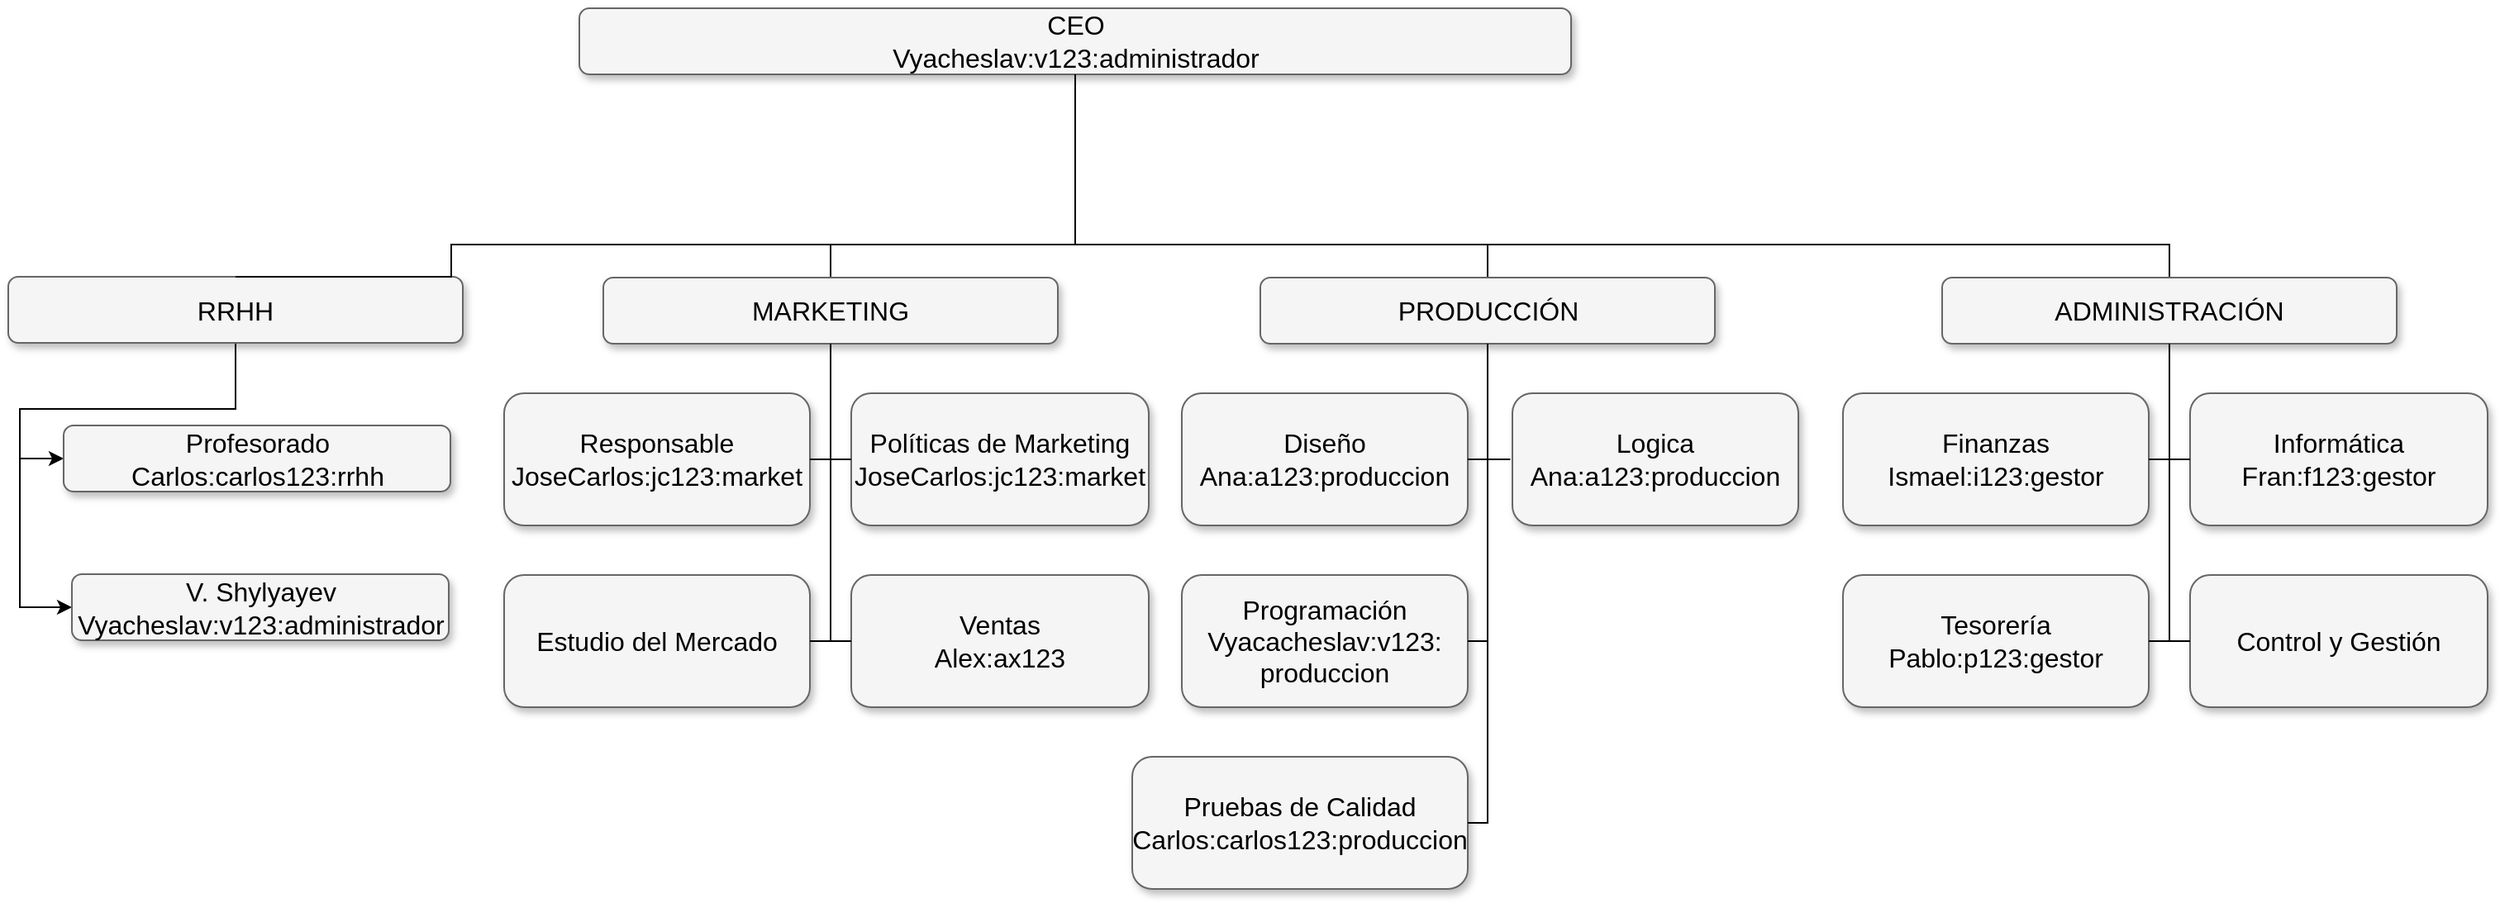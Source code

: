 <mxfile version="12.2.6" pages="1"><diagram name="Page-1" id="97916047-d0de-89f5-080d-49f4d83e522f"><mxGraphModel dx="1184" dy="562" grid="1" gridSize="10" guides="1" tooltips="1" connect="1" arrows="1" fold="1" page="1" pageScale="1.5" pageWidth="1169" pageHeight="827" background="#ffffff" math="0" shadow="0"><root><mxCell id="0"/><mxCell id="1" parent="0"/><mxCell id="TiAMKSliTYbPWAAz6JeO-139" style="edgeStyle=elbowEdgeStyle;rounded=0;jumpSize=1;orthogonalLoop=1;jettySize=auto;elbow=vertical;html=1;exitX=0.5;exitY=1;exitDx=0;exitDy=0;entryX=0.5;entryY=0;entryDx=0;entryDy=0;strokeColor=#000000;fillColor=#FFF;fontSize=12;fontColor=#000000;endArrow=none;endFill=0;" parent="1" source="TiAMKSliTYbPWAAz6JeO-102" target="TiAMKSliTYbPWAAz6JeO-103" edge="1"><mxGeometry relative="1" as="geometry"><Array as="points"><mxPoint x="1570" y="490"/></Array></mxGeometry></mxCell><mxCell id="TiAMKSliTYbPWAAz6JeO-102" value="CEO&lt;br&gt;Vyacheslav:v123:administrador" style="whiteSpace=wrap;html=1;rounded=1;shadow=1;strokeWidth=1;fontSize=16;align=center;fillColor=#f5f5f5;strokeColor=#666666;" parent="1" vertex="1"><mxGeometry x="1295.5" y="347" width="600" height="40" as="geometry"/></mxCell><mxCell id="TiAMKSliTYbPWAAz6JeO-103" value="MARKETING" style="whiteSpace=wrap;html=1;rounded=1;shadow=1;strokeWidth=1;fontSize=16;align=center;fillColor=#f5f5f5;strokeColor=#666666;" parent="1" vertex="1"><mxGeometry x="1310" y="510" width="275" height="40" as="geometry"/></mxCell><mxCell id="TiAMKSliTYbPWAAz6JeO-104" value="" style="edgeStyle=orthogonalEdgeStyle;rounded=0;orthogonalLoop=1;jettySize=auto;html=1;exitX=0.5;exitY=1;exitDx=0;exitDy=0;" parent="1" source="TiAMKSliTYbPWAAz6JeO-105" target="TiAMKSliTYbPWAAz6JeO-107" edge="1"><mxGeometry relative="1" as="geometry"><Array as="points"><mxPoint x="1087" y="589.5"/><mxPoint x="957" y="589.5"/><mxPoint x="957" y="619.5"/></Array></mxGeometry></mxCell><mxCell id="TiAMKSliTYbPWAAz6JeO-105" value="RRHH" style="whiteSpace=wrap;html=1;rounded=1;shadow=1;strokeWidth=1;fontSize=16;align=center;fillColor=#f5f5f5;strokeColor=#666666;" parent="1" vertex="1"><mxGeometry x="950" y="509.5" width="275" height="40" as="geometry"/></mxCell><mxCell id="TiAMKSliTYbPWAAz6JeO-106" value="" style="edgeStyle=orthogonalEdgeStyle;rounded=0;orthogonalLoop=1;jettySize=auto;html=1;" parent="1" target="TiAMKSliTYbPWAAz6JeO-108" edge="1"><mxGeometry relative="1" as="geometry"><mxPoint x="957" y="614.5" as="sourcePoint"/><Array as="points"><mxPoint x="957" y="709.5"/></Array></mxGeometry></mxCell><mxCell id="TiAMKSliTYbPWAAz6JeO-107" value="Profesorado&lt;br&gt;Carlos:carlos123:rrhh" style="whiteSpace=wrap;html=1;rounded=1;shadow=1;strokeWidth=1;fontSize=16;align=center;fillColor=#f5f5f5;strokeColor=#666666;" parent="1" vertex="1"><mxGeometry x="983.5" y="599.5" width="234" height="40" as="geometry"/></mxCell><mxCell id="TiAMKSliTYbPWAAz6JeO-108" value="V. Shylyayev&lt;br&gt;Vyacheslav:v123:administrador" style="whiteSpace=wrap;html=1;rounded=1;shadow=1;strokeWidth=1;fontSize=16;align=center;fillColor=#f5f5f5;strokeColor=#666666;" parent="1" vertex="1"><mxGeometry x="988.5" y="689.5" width="228" height="40" as="geometry"/></mxCell><mxCell id="TiAMKSliTYbPWAAz6JeO-150" style="edgeStyle=elbowEdgeStyle;rounded=0;jumpSize=1;orthogonalLoop=1;jettySize=auto;elbow=vertical;html=1;exitX=0.5;exitY=0;exitDx=0;exitDy=0;entryX=0.5;entryY=1;entryDx=0;entryDy=0;endArrow=none;endFill=0;strokeColor=#000000;fillColor=#FFF;fontSize=12;fontColor=#000000;" parent="1" source="TiAMKSliTYbPWAAz6JeO-109" target="TiAMKSliTYbPWAAz6JeO-102" edge="1"><mxGeometry relative="1" as="geometry"><Array as="points"><mxPoint x="1740" y="490"/></Array></mxGeometry></mxCell><mxCell id="TiAMKSliTYbPWAAz6JeO-109" value="PRODUCCIÓN" style="whiteSpace=wrap;html=1;rounded=1;shadow=1;strokeWidth=1;fontSize=16;align=center;fillColor=#f5f5f5;strokeColor=#666666;" parent="1" vertex="1"><mxGeometry x="1707.5" y="510" width="275" height="40" as="geometry"/></mxCell><mxCell id="TiAMKSliTYbPWAAz6JeO-147" style="edgeStyle=elbowEdgeStyle;rounded=0;jumpSize=1;orthogonalLoop=1;jettySize=auto;elbow=vertical;html=1;exitX=0.5;exitY=0;exitDx=0;exitDy=0;entryX=0.5;entryY=1;entryDx=0;entryDy=0;endArrow=none;endFill=0;strokeColor=#000000;fillColor=#FFF;fontSize=12;fontColor=#000000;" parent="1" source="TiAMKSliTYbPWAAz6JeO-110" target="TiAMKSliTYbPWAAz6JeO-102" edge="1"><mxGeometry relative="1" as="geometry"><Array as="points"><mxPoint x="1910" y="490"/></Array></mxGeometry></mxCell><mxCell id="TiAMKSliTYbPWAAz6JeO-110" value="ADMINISTRACIÓN" style="whiteSpace=wrap;html=1;rounded=1;shadow=1;strokeWidth=1;fontSize=16;align=center;fillColor=#f5f5f5;strokeColor=#666666;" parent="1" vertex="1"><mxGeometry x="2120" y="510" width="275" height="40" as="geometry"/></mxCell><mxCell id="TiAMKSliTYbPWAAz6JeO-111" value="Responsable&lt;br&gt;JoseCarlos:jc123:market" style="whiteSpace=wrap;html=1;rounded=1;shadow=1;strokeWidth=1;fontSize=16;align=center;fillColor=#f5f5f5;strokeColor=#666666;" parent="1" vertex="1"><mxGeometry x="1250" y="580" width="185" height="80" as="geometry"/></mxCell><mxCell id="TiAMKSliTYbPWAAz6JeO-112" value="Políticas de Marketing&lt;br&gt;JoseCarlos:jc123:market" style="whiteSpace=wrap;html=1;rounded=1;shadow=1;strokeWidth=1;fontSize=16;align=center;fillColor=#f5f5f5;strokeColor=#666666;" parent="1" vertex="1"><mxGeometry x="1460" y="580" width="180" height="80" as="geometry"/></mxCell><mxCell id="TiAMKSliTYbPWAAz6JeO-113" value="Diseño&lt;br&gt;Ana:a123:produccion" style="whiteSpace=wrap;html=1;rounded=1;shadow=1;strokeWidth=1;fontSize=16;align=center;fillColor=#f5f5f5;strokeColor=#666666;" parent="1" vertex="1"><mxGeometry x="1660" y="580" width="173" height="80" as="geometry"/></mxCell><mxCell id="TiAMKSliTYbPWAAz6JeO-115" value="Finanzas&lt;br&gt;Ismael:i123:gestor" style="whiteSpace=wrap;html=1;rounded=1;shadow=1;strokeWidth=1;fontSize=16;align=center;fillColor=#f5f5f5;strokeColor=#666666;" parent="1" vertex="1"><mxGeometry x="2060" y="580" width="185" height="80" as="geometry"/></mxCell><mxCell id="TiAMKSliTYbPWAAz6JeO-116" value="Informática&lt;br&gt;Fran:f123:gestor" style="whiteSpace=wrap;html=1;rounded=1;shadow=1;strokeWidth=1;fontSize=16;align=center;fillColor=#f5f5f5;strokeColor=#666666;" parent="1" vertex="1"><mxGeometry x="2270" y="580" width="180" height="80" as="geometry"/></mxCell><mxCell id="TiAMKSliTYbPWAAz6JeO-117" value="Estudio del Mercado" style="whiteSpace=wrap;html=1;rounded=1;shadow=1;strokeWidth=1;fontSize=16;align=center;fillColor=#f5f5f5;strokeColor=#666666;" parent="1" vertex="1"><mxGeometry x="1250" y="690" width="185" height="80" as="geometry"/></mxCell><mxCell id="TiAMKSliTYbPWAAz6JeO-118" value="&lt;span&gt;Ventas&lt;br&gt;Alex:ax123&lt;br&gt;&lt;/span&gt;" style="whiteSpace=wrap;html=1;rounded=1;shadow=1;strokeWidth=1;fontSize=16;align=center;fillColor=#f5f5f5;strokeColor=#666666;" parent="1" vertex="1"><mxGeometry x="1460" y="690" width="180" height="80" as="geometry"/></mxCell><mxCell id="TiAMKSliTYbPWAAz6JeO-119" value="Programación&lt;br&gt;Vyacacheslav:v123:&lt;br&gt;produccion" style="whiteSpace=wrap;html=1;rounded=1;shadow=1;strokeWidth=1;fontSize=16;align=center;fillColor=#f5f5f5;strokeColor=#666666;" parent="1" vertex="1"><mxGeometry x="1660" y="690" width="173" height="80" as="geometry"/></mxCell><mxCell id="TiAMKSliTYbPWAAz6JeO-120" value="&lt;span&gt;Tesorería&lt;br&gt;Pablo:p123:gestor&lt;br&gt;&lt;/span&gt;" style="whiteSpace=wrap;html=1;rounded=1;shadow=1;strokeWidth=1;fontSize=16;align=center;fillColor=#f5f5f5;strokeColor=#666666;" parent="1" vertex="1"><mxGeometry x="2060" y="690" width="185" height="80" as="geometry"/></mxCell><mxCell id="TiAMKSliTYbPWAAz6JeO-121" value="&lt;span&gt;Control y Gestión&lt;/span&gt;" style="whiteSpace=wrap;html=1;rounded=1;shadow=1;strokeWidth=1;fontSize=16;align=center;fillColor=#f5f5f5;strokeColor=#666666;" parent="1" vertex="1"><mxGeometry x="2270" y="690" width="180" height="80" as="geometry"/></mxCell><mxCell id="TiAMKSliTYbPWAAz6JeO-122" value="Pruebas de Calidad&lt;br&gt;Carlos:carlos123:produccion" style="whiteSpace=wrap;html=1;rounded=1;shadow=1;strokeWidth=1;fontSize=16;align=center;fillColor=#f5f5f5;strokeColor=#666666;" parent="1" vertex="1"><mxGeometry x="1630" y="800" width="203" height="80" as="geometry"/></mxCell><mxCell id="TiAMKSliTYbPWAAz6JeO-124" style="edgeStyle=orthogonalEdgeStyle;html=1;startSize=6;endFill=0;endSize=6;strokeWidth=1;fontSize=16;rounded=0;endArrow=none;exitX=0.5;exitY=1;exitDx=0;exitDy=0;entryX=0.5;entryY=0;entryDx=0;entryDy=0;" parent="1" source="TiAMKSliTYbPWAAz6JeO-102" target="TiAMKSliTYbPWAAz6JeO-105" edge="1"><mxGeometry relative="1" as="geometry"><Array as="points"><mxPoint x="1595" y="490"/><mxPoint x="1218" y="490"/></Array><mxPoint x="1595.324" y="476.471" as="sourcePoint"/></mxGeometry></mxCell><mxCell id="TiAMKSliTYbPWAAz6JeO-127" style="edgeStyle=orthogonalEdgeStyle;html=1;startSize=6;endFill=0;endSize=6;strokeWidth=1;fontSize=16;rounded=0;endArrow=none;entryX=1;entryY=0.5;" parent="1" source="TiAMKSliTYbPWAAz6JeO-103" target="TiAMKSliTYbPWAAz6JeO-111" edge="1"><mxGeometry relative="1" as="geometry"><Array as="points"><mxPoint x="1447" y="620"/></Array></mxGeometry></mxCell><mxCell id="TiAMKSliTYbPWAAz6JeO-128" style="edgeStyle=orthogonalEdgeStyle;html=1;startSize=6;endFill=0;endSize=6;strokeWidth=1;fontSize=16;rounded=0;endArrow=none;entryX=1;entryY=0.5;" parent="1" source="TiAMKSliTYbPWAAz6JeO-103" target="TiAMKSliTYbPWAAz6JeO-117" edge="1"><mxGeometry relative="1" as="geometry"><Array as="points"><mxPoint x="1448" y="730"/></Array></mxGeometry></mxCell><mxCell id="TiAMKSliTYbPWAAz6JeO-129" style="edgeStyle=orthogonalEdgeStyle;html=1;startSize=6;endFill=0;endSize=6;strokeWidth=1;fontSize=16;rounded=0;endArrow=none;entryX=0;entryY=0.5;" parent="1" source="TiAMKSliTYbPWAAz6JeO-103" target="TiAMKSliTYbPWAAz6JeO-112" edge="1"><mxGeometry relative="1" as="geometry"><Array as="points"><mxPoint x="1447" y="620"/></Array></mxGeometry></mxCell><mxCell id="TiAMKSliTYbPWAAz6JeO-130" style="edgeStyle=orthogonalEdgeStyle;html=1;startSize=6;endFill=0;endSize=6;strokeWidth=1;fontSize=16;rounded=0;endArrow=none;entryX=0;entryY=0.5;" parent="1" source="TiAMKSliTYbPWAAz6JeO-103" target="TiAMKSliTYbPWAAz6JeO-118" edge="1"><mxGeometry relative="1" as="geometry"><Array as="points"><mxPoint x="1447" y="730"/></Array></mxGeometry></mxCell><mxCell id="TiAMKSliTYbPWAAz6JeO-131" style="edgeStyle=orthogonalEdgeStyle;html=1;startSize=6;endFill=0;endSize=6;strokeWidth=1;fontSize=16;rounded=0;endArrow=none;entryX=1;entryY=0.5;" parent="1" source="TiAMKSliTYbPWAAz6JeO-109" target="TiAMKSliTYbPWAAz6JeO-113" edge="1"><mxGeometry relative="1" as="geometry"><Array as="points"><mxPoint x="1845.5" y="620"/></Array></mxGeometry></mxCell><mxCell id="TiAMKSliTYbPWAAz6JeO-132" style="edgeStyle=orthogonalEdgeStyle;html=1;startSize=6;endFill=0;endSize=6;strokeWidth=1;fontSize=16;rounded=0;endArrow=none;entryX=0;entryY=0.5;" parent="1" source="TiAMKSliTYbPWAAz6JeO-109" edge="1"><mxGeometry relative="1" as="geometry"><Array as="points"><mxPoint x="1845.5" y="620"/></Array><mxPoint x="1858.714" y="620" as="targetPoint"/></mxGeometry></mxCell><mxCell id="TiAMKSliTYbPWAAz6JeO-133" style="edgeStyle=orthogonalEdgeStyle;html=1;startSize=6;endFill=0;endSize=6;strokeWidth=1;fontSize=16;rounded=0;endArrow=none;entryX=1;entryY=0.5;" parent="1" source="TiAMKSliTYbPWAAz6JeO-109" target="TiAMKSliTYbPWAAz6JeO-119" edge="1"><mxGeometry relative="1" as="geometry"><Array as="points"><mxPoint x="1845.5" y="730"/></Array></mxGeometry></mxCell><mxCell id="TiAMKSliTYbPWAAz6JeO-134" style="edgeStyle=orthogonalEdgeStyle;html=1;startSize=6;endFill=0;endSize=6;strokeWidth=1;fontSize=16;rounded=0;endArrow=none;entryX=1;entryY=0.5;" parent="1" source="TiAMKSliTYbPWAAz6JeO-109" target="TiAMKSliTYbPWAAz6JeO-122" edge="1"><mxGeometry relative="1" as="geometry"><Array as="points"><mxPoint x="1845.5" y="840"/></Array></mxGeometry></mxCell><mxCell id="TiAMKSliTYbPWAAz6JeO-135" style="edgeStyle=orthogonalEdgeStyle;html=1;startSize=6;endFill=0;endSize=6;strokeWidth=1;fontSize=16;rounded=0;endArrow=none;entryX=1;entryY=0.5;" parent="1" source="TiAMKSliTYbPWAAz6JeO-110" target="TiAMKSliTYbPWAAz6JeO-115" edge="1"><mxGeometry relative="1" as="geometry"><Array as="points"><mxPoint x="2258" y="620"/></Array></mxGeometry></mxCell><mxCell id="TiAMKSliTYbPWAAz6JeO-136" style="edgeStyle=orthogonalEdgeStyle;html=1;startSize=6;endFill=0;endSize=6;strokeWidth=1;fontSize=16;rounded=0;endArrow=none;entryX=1;entryY=0.5;" parent="1" source="TiAMKSliTYbPWAAz6JeO-110" target="TiAMKSliTYbPWAAz6JeO-120" edge="1"><mxGeometry relative="1" as="geometry"><Array as="points"><mxPoint x="2258" y="730"/></Array></mxGeometry></mxCell><mxCell id="TiAMKSliTYbPWAAz6JeO-137" style="edgeStyle=orthogonalEdgeStyle;html=1;startSize=6;endFill=0;endSize=6;strokeWidth=1;fontSize=16;rounded=0;endArrow=none;entryX=0;entryY=0.5;" parent="1" source="TiAMKSliTYbPWAAz6JeO-110" target="TiAMKSliTYbPWAAz6JeO-116" edge="1"><mxGeometry relative="1" as="geometry"><Array as="points"><mxPoint x="2258" y="620"/></Array></mxGeometry></mxCell><mxCell id="TiAMKSliTYbPWAAz6JeO-138" style="edgeStyle=orthogonalEdgeStyle;html=1;startSize=6;endFill=0;endSize=6;strokeWidth=1;fontSize=16;rounded=0;endArrow=none;entryX=0;entryY=0.5;" parent="1" source="TiAMKSliTYbPWAAz6JeO-110" target="TiAMKSliTYbPWAAz6JeO-121" edge="1"><mxGeometry relative="1" as="geometry"><Array as="points"><mxPoint x="2258" y="730"/></Array></mxGeometry></mxCell><mxCell id="TiAMKSliTYbPWAAz6JeO-143" value="Logica&lt;br&gt;Ana:a123:produccion" style="whiteSpace=wrap;html=1;rounded=1;shadow=1;strokeWidth=1;fontSize=16;align=center;fillColor=#f5f5f5;strokeColor=#666666;" parent="1" vertex="1"><mxGeometry x="1860" y="580" width="173" height="80" as="geometry"/></mxCell></root></mxGraphModel></diagram></mxfile>